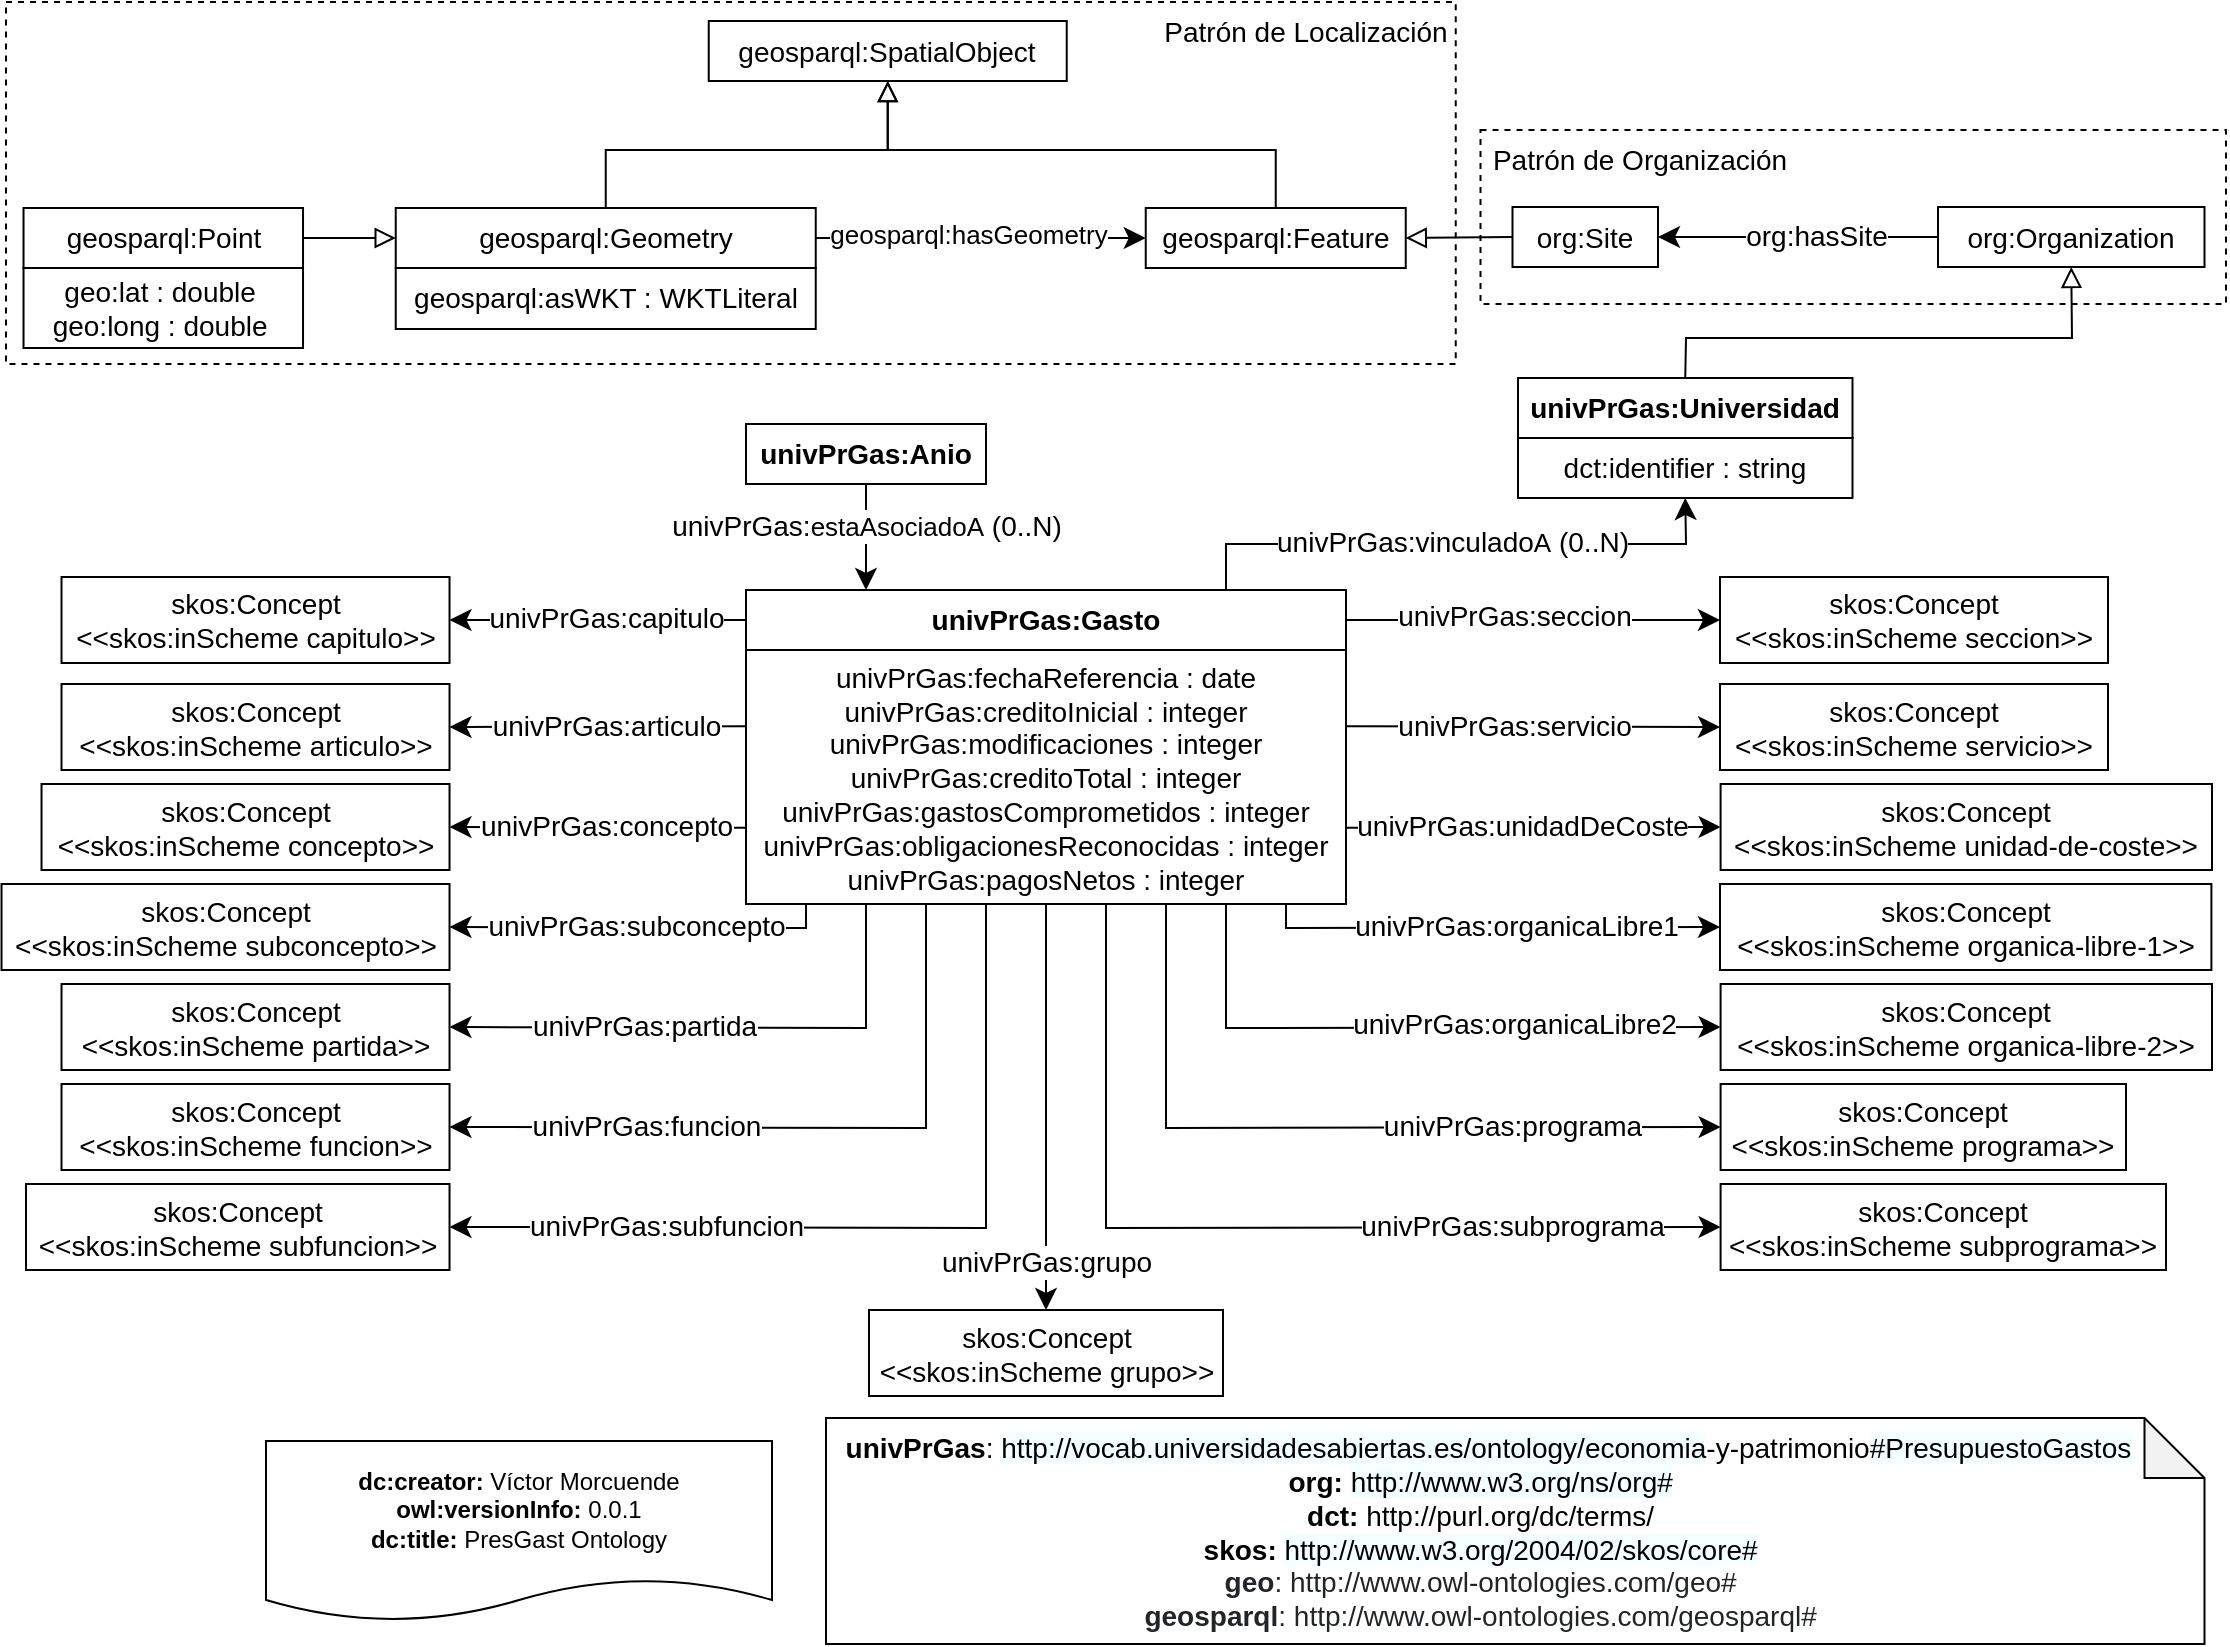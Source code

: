 <mxfile version="17.4.2" type="device"><diagram id="2xOe5xubepqIjJ3LcJC1" name="Page-1"><mxGraphModel dx="2683" dy="1277" grid="1" gridSize="10" guides="1" tooltips="1" connect="1" arrows="1" fold="1" page="1" pageScale="1" pageWidth="827" pageHeight="1169" math="0" shadow="0"><root><mxCell id="0"/><mxCell id="1" parent="0"/><mxCell id="tCUEVHxepWvSsO0FmJBN-13" value="&lt;div&gt;&lt;b&gt;dc:creator:&lt;/b&gt;&amp;nbsp;Víctor Morcuende&lt;/div&gt;&lt;div&gt;&lt;b&gt;owl:versionInfo:&lt;/b&gt; 0.0.1&lt;/div&gt;&lt;div&gt;&lt;b&gt;dc:title:&lt;/b&gt; PresGast Ontology&lt;/div&gt;" style="shape=document;whiteSpace=wrap;html=1;boundedLbl=1;labelBackgroundColor=#ffffff;strokeColor=#000000;fontSize=12;fontColor=#000000;size=0.233;fillColor=none;" parent="1" vertex="1"><mxGeometry x="450.0" y="1008.5" width="253" height="90" as="geometry"/></mxCell><mxCell id="tCUEVHxepWvSsO0FmJBN-14" value="&lt;div&gt;&lt;div&gt;&lt;div&gt;&lt;div&gt;&lt;div&gt;&lt;b&gt;&amp;nbsp; univPrGas&lt;/b&gt;:&amp;nbsp;&lt;span style=&quot;background-color: rgb(244 , 255 , 255)&quot;&gt;http://vocab.universidadesabiertas.es/ontology/economia&lt;/span&gt;-y-patrimonio&lt;span style=&quot;background-color: rgb(244 , 255 , 255)&quot;&gt;#PresupuestoGastos&lt;/span&gt;&lt;/div&gt;&lt;/div&gt;&lt;/div&gt;&lt;/div&gt;&lt;/div&gt;&lt;div&gt;&lt;div style=&quot;text-align: center&quot;&gt;&lt;b&gt;org:&amp;nbsp;&lt;/b&gt;&lt;span style=&quot;background-color: rgb(244 , 255 , 255)&quot;&gt;http://www.w3.org/ns/org#&lt;/span&gt;&lt;br&gt;&lt;/div&gt;&lt;div&gt;&lt;div style=&quot;text-align: center&quot;&gt;&lt;b&gt;dct:&amp;nbsp;&lt;/b&gt;http://purl.org/dc/terms/&lt;/div&gt;&lt;div style=&quot;text-align: center&quot;&gt;&lt;b&gt;skos:&amp;nbsp;&lt;/b&gt;&lt;span style=&quot;background-color: rgb(244 , 255 , 255)&quot;&gt;http://www.w3.org/2004/02/skos/core#&lt;/span&gt;&lt;br&gt;&lt;/div&gt;&lt;div&gt;&lt;/div&gt;&lt;span&gt;&lt;div style=&quot;text-align: center&quot;&gt;&lt;span style=&quot;color: rgb(33 , 37 , 41) ; box-sizing: border-box&quot;&gt;&lt;b&gt;geo&lt;/b&gt;:&amp;nbsp;&lt;/span&gt;&lt;span style=&quot;color: rgb(33 , 37 , 41)&quot;&gt;http://www.owl-ontologies.com/geo#&lt;/span&gt;&lt;br&gt;&lt;/div&gt;&lt;/span&gt;&lt;div style=&quot;text-align: center&quot;&gt;&lt;span style=&quot;color: rgb(33 , 37 , 41) ; box-sizing: border-box&quot;&gt;&lt;b&gt;geosparql&lt;/b&gt;:&amp;nbsp;&lt;/span&gt;&lt;span style=&quot;color: rgb(33 , 37 , 41)&quot;&gt;http://www.owl-ontologies.com/geosparql#&lt;/span&gt;&lt;/div&gt;&lt;/div&gt;&lt;/div&gt;" style="shape=note;whiteSpace=wrap;html=1;backgroundOutline=1;darkOpacity=0.05;fontSize=14;fillColor=none;align=left;" parent="1" vertex="1"><mxGeometry x="730" y="997" width="689.25" height="113" as="geometry"/></mxCell><mxCell id="tCUEVHxepWvSsO0FmJBN-36" value="dct:identifier : string" style="rounded=0;whiteSpace=wrap;html=1;snapToPoint=1;points=[[0.1,0],[0.2,0],[0.3,0],[0.4,0],[0.5,0],[0.6,0],[0.7,0],[0.8,0],[0.9,0],[0,0.1],[0,0.3],[0,0.5],[0,0.7],[0,0.9],[0.1,1],[0.2,1],[0.3,1],[0.4,1],[0.5,1],[0.6,1],[0.7,1],[0.8,1],[0.9,1],[1,0.1],[1,0.3],[1,0.5],[1,0.7],[1,0.9]];fontFamily=Helvetica;fontSize=14;fillColor=none;" parent="1" vertex="1"><mxGeometry x="1076" y="507" width="167.25" height="30" as="geometry"/></mxCell><mxCell id="tCUEVHxepWvSsO0FmJBN-37" value="&lt;b&gt;univPrGas&lt;/b&gt;&lt;b&gt;:Universidad&lt;/b&gt;" style="rounded=0;whiteSpace=wrap;html=1;snapToPoint=1;points=[[0.1,0],[0.2,0],[0.3,0],[0.4,0],[0.5,0],[0.6,0],[0.7,0],[0.8,0],[0.9,0],[0,0.1],[0,0.3],[0,0.5],[0,0.7],[0,0.9],[0.1,1],[0.2,1],[0.3,1],[0.4,1],[0.5,1],[0.6,1],[0.7,1],[0.8,1],[0.9,1],[1,0.1],[1,0.3],[1,0.5],[1,0.7],[1,0.9]];fontFamily=Helvetica;fontSize=14;fillColor=none;" parent="1" vertex="1"><mxGeometry x="1076" y="477" width="167.25" height="30" as="geometry"/></mxCell><mxCell id="tCUEVHxepWvSsO0FmJBN-38" value="&lt;span style=&quot;background-color: rgb(255 , 255 , 255)&quot;&gt;&lt;b&gt;univPr&lt;/b&gt;&lt;/span&gt;&lt;b&gt;Gas&lt;/b&gt;&lt;span style=&quot;background-color: rgb(255 , 255 , 255)&quot;&gt;&lt;b&gt;:Anio&lt;/b&gt;&lt;/span&gt;" style="rounded=0;whiteSpace=wrap;html=1;snapToPoint=1;points=[[0.1,0],[0.2,0],[0.3,0],[0.4,0],[0.5,0],[0.6,0],[0.7,0],[0.8,0],[0.9,0],[0,0.1],[0,0.3],[0,0.5],[0,0.7],[0,0.9],[0.1,1],[0.2,1],[0.3,1],[0.4,1],[0.5,1],[0.6,1],[0.7,1],[0.8,1],[0.9,1],[1,0.1],[1,0.3],[1,0.5],[1,0.7],[1,0.9]];fontFamily=Helvetica;fontSize=14;fillColor=none;" parent="1" vertex="1"><mxGeometry x="690.0" y="500" width="120" height="30" as="geometry"/></mxCell><mxCell id="tCUEVHxepWvSsO0FmJBN-49" value="" style="endArrow=classic;html=1;endSize=8;arcSize=0;rounded=0;fontFamily=Helvetica;fontSize=14;exitX=0.5;exitY=1;exitDx=0;exitDy=0;entryX=0.2;entryY=0;entryDx=0;entryDy=0;" parent="1" source="tCUEVHxepWvSsO0FmJBN-38" target="Mll7tjCoBaevZxiXu5Do-22" edge="1"><mxGeometry width="50" height="50" relative="1" as="geometry"><mxPoint x="1186.69" y="618.09" as="sourcePoint"/><mxPoint x="1315.69" y="580" as="targetPoint"/></mxGeometry></mxCell><mxCell id="tCUEVHxepWvSsO0FmJBN-50" value="univPrGas:&lt;span style=&quot;font-size: 13px&quot;&gt;estaAsociadoA&lt;/span&gt;&amp;nbsp;(0..N)&lt;span style=&quot;background-color: rgb(248 , 249 , 250)&quot;&gt;&lt;br&gt;&lt;/span&gt;" style="text;html=1;align=center;verticalAlign=middle;resizable=0;points=[];labelBackgroundColor=#ffffff;fontFamily=Helvetica;fontSize=14;fillColor=none;" parent="tCUEVHxepWvSsO0FmJBN-49" vertex="1" connectable="0"><mxGeometry x="-0.127" relative="1" as="geometry"><mxPoint y="-2" as="offset"/></mxGeometry></mxCell><mxCell id="Mll7tjCoBaevZxiXu5Do-9" value="" style="endArrow=classic;html=1;endSize=8;arcSize=0;rounded=0;fontFamily=Helvetica;fontSize=14;exitX=0;exitY=0.5;exitDx=0;exitDy=0;entryX=1;entryY=0.5;entryDx=0;entryDy=0;" parent="1" source="Mll7tjCoBaevZxiXu5Do-22" target="zgmf1Y1sFtypBiIjc2eg-1" edge="1"><mxGeometry width="50" height="50" relative="1" as="geometry"><mxPoint x="0.14" y="598" as="sourcePoint"/><mxPoint x="514.0" y="598" as="targetPoint"/></mxGeometry></mxCell><mxCell id="Mll7tjCoBaevZxiXu5Do-10" value="&lt;div&gt;univPrGas:capitulo&lt;/div&gt;" style="text;html=1;align=center;verticalAlign=middle;resizable=0;points=[];labelBackgroundColor=#ffffff;fontFamily=Helvetica;fontSize=14;fillColor=none;" parent="Mll7tjCoBaevZxiXu5Do-9" vertex="1" connectable="0"><mxGeometry x="-0.127" relative="1" as="geometry"><mxPoint x="-6" y="-1" as="offset"/></mxGeometry></mxCell><mxCell id="Mll7tjCoBaevZxiXu5Do-22" value="&lt;b&gt;univPrGas:Gast&lt;/b&gt;&lt;b&gt;o&lt;/b&gt;" style="rounded=0;whiteSpace=wrap;html=1;snapToPoint=1;points=[[0.1,0],[0.2,0],[0.3,0],[0.4,0],[0.5,0],[0.6,0],[0.7,0],[0.8,0],[0.9,0],[0,0.1],[0,0.3],[0,0.5],[0,0.7],[0,0.9],[0.1,1],[0.2,1],[0.3,1],[0.4,1],[0.5,1],[0.6,1],[0.7,1],[0.8,1],[0.9,1],[1,0.1],[1,0.3],[1,0.5],[1,0.7],[1,0.9]];fontFamily=Helvetica;fontSize=14;fillColor=none;" parent="1" vertex="1"><mxGeometry x="690" y="583" width="300" height="30" as="geometry"/></mxCell><mxCell id="Mll7tjCoBaevZxiXu5Do-23" value="univPrGas:fechaReferencia : date&lt;br&gt;univPrGas:creditoInicial : integer&lt;br&gt;univPrGas:modificaciones : integer&lt;br&gt;univPrGas:creditoTotal : integer&lt;br&gt;univPrGas:gastosComprometidos : integer&lt;br&gt;univPrGas:obligacionesReconocidas : integer&lt;br&gt;univPrGas:pagosNetos : integer" style="rounded=0;whiteSpace=wrap;html=1;snapToPoint=1;points=[[0.1,0],[0.2,0],[0.3,0],[0.4,0],[0.5,0],[0.6,0],[0.7,0],[0.8,0],[0.9,0],[0,0.1],[0,0.3],[0,0.5],[0,0.7],[0,0.9],[0.1,1],[0.2,1],[0.3,1],[0.4,1],[0.5,1],[0.6,1],[0.7,1],[0.8,1],[0.9,1],[1,0.1],[1,0.3],[1,0.5],[1,0.7],[1,0.9]];fontFamily=Helvetica;fontSize=14;fillColor=none;" parent="1" vertex="1"><mxGeometry x="690" y="613" width="300" height="127" as="geometry"/></mxCell><mxCell id="w2wobLn4Vfgo2VGlORHV-3" value="" style="endArrow=classic;html=1;endSize=8;arcSize=0;rounded=0;fontFamily=Helvetica;fontSize=14;exitX=0.8;exitY=0;exitDx=0;exitDy=0;entryX=0.5;entryY=1;entryDx=0;entryDy=0;" parent="1" source="Mll7tjCoBaevZxiXu5Do-22" target="tCUEVHxepWvSsO0FmJBN-36" edge="1"><mxGeometry width="50" height="50" relative="1" as="geometry"><mxPoint x="1457" y="715.5" as="sourcePoint"/><mxPoint x="1100" y="747" as="targetPoint"/><Array as="points"><mxPoint x="930" y="560"/><mxPoint x="1160" y="560"/></Array></mxGeometry></mxCell><mxCell id="w2wobLn4Vfgo2VGlORHV-4" value="univPrGas:vinculado&lt;span style=&quot;font-size: 13px&quot;&gt;A&lt;/span&gt;&amp;nbsp;(0..N)&lt;span style=&quot;background-color: rgb(248 , 249 , 250)&quot;&gt;&lt;br&gt;&lt;/span&gt;" style="text;html=1;align=center;verticalAlign=middle;resizable=0;points=[];labelBackgroundColor=#ffffff;fontFamily=Helvetica;fontSize=14;fillColor=none;" parent="w2wobLn4Vfgo2VGlORHV-3" vertex="1" connectable="0"><mxGeometry x="-0.127" relative="1" as="geometry"><mxPoint x="15" y="-1" as="offset"/></mxGeometry></mxCell><mxCell id="w2wobLn4Vfgo2VGlORHV-25" value="" style="rounded=0;whiteSpace=wrap;html=1;fontSize=14;fillColor=none;dashed=1;" parent="1" vertex="1"><mxGeometry x="1057.25" y="353" width="372.75" height="87" as="geometry"/></mxCell><mxCell id="w2wobLn4Vfgo2VGlORHV-26" value="" style="rounded=0;whiteSpace=wrap;html=1;fontSize=14;fillColor=none;dashed=1;" parent="1" vertex="1"><mxGeometry x="320" y="289" width="724.87" height="181" as="geometry"/></mxCell><mxCell id="w2wobLn4Vfgo2VGlORHV-27" value="&lt;font style=&quot;font-size: 14px&quot;&gt;geosparql:SpatialObject&lt;/font&gt;" style="rounded=0;whiteSpace=wrap;html=1;snapToPoint=1;points=[[0.1,0],[0.2,0],[0.3,0],[0.4,0],[0.5,0],[0.6,0],[0.7,0],[0.8,0],[0.9,0],[0,0.1],[0,0.3],[0,0.5],[0,0.7],[0,0.9],[0.1,1],[0.2,1],[0.3,1],[0.4,1],[0.5,1],[0.6,1],[0.7,1],[0.8,1],[0.9,1],[1,0.1],[1,0.3],[1,0.5],[1,0.7],[1,0.9]];" parent="1" vertex="1"><mxGeometry x="671.37" y="298.5" width="179" height="30" as="geometry"/></mxCell><mxCell id="w2wobLn4Vfgo2VGlORHV-31" value="&lt;font style=&quot;font-size: 14px&quot;&gt;Patrón de Localización&lt;/font&gt;" style="text;html=1;strokeColor=none;fillColor=none;align=center;verticalAlign=middle;whiteSpace=wrap;rounded=0;dashed=1;" parent="1" vertex="1"><mxGeometry x="894.87" y="289" width="150" height="30" as="geometry"/></mxCell><mxCell id="w2wobLn4Vfgo2VGlORHV-32" value="" style="endArrow=block;html=1;fontColor=#000099;exitX=0.5;exitY=0;exitDx=0;exitDy=0;endFill=0;endSize=8;arcSize=0;rounded=0;fontSize=14;entryX=0.5;entryY=1;entryDx=0;entryDy=0;" parent="1" source="w2wobLn4Vfgo2VGlORHV-43" target="w2wobLn4Vfgo2VGlORHV-27" edge="1"><mxGeometry width="50" height="50" relative="1" as="geometry"><mxPoint x="612.87" y="392.5" as="sourcePoint"/><mxPoint x="760.87" y="353.5" as="targetPoint"/><Array as="points"><mxPoint x="619.87" y="363"/><mxPoint x="760.87" y="363"/></Array></mxGeometry></mxCell><mxCell id="w2wobLn4Vfgo2VGlORHV-33" value="" style="endArrow=block;html=1;fontColor=#000099;exitX=0.5;exitY=0;exitDx=0;exitDy=0;endFill=0;endSize=8;arcSize=0;rounded=0;fontSize=14;entryX=0.5;entryY=1;entryDx=0;entryDy=0;" parent="1" source="w2wobLn4Vfgo2VGlORHV-44" target="w2wobLn4Vfgo2VGlORHV-27" edge="1"><mxGeometry width="50" height="50" relative="1" as="geometry"><mxPoint x="974.37" y="392.5" as="sourcePoint"/><mxPoint x="770.87" y="343.5" as="targetPoint"/><Array as="points"><mxPoint x="954.87" y="363"/><mxPoint x="760.87" y="363"/></Array></mxGeometry></mxCell><mxCell id="w2wobLn4Vfgo2VGlORHV-34" value="" style="endArrow=classic;html=1;exitX=1;exitY=0.5;exitDx=0;exitDy=0;entryX=0;entryY=0.5;entryDx=0;entryDy=0;endSize=8;arcSize=0;rounded=0;fontSize=14;" parent="1" source="w2wobLn4Vfgo2VGlORHV-43" target="w2wobLn4Vfgo2VGlORHV-44" edge="1"><mxGeometry width="50" height="50" relative="1" as="geometry"><mxPoint x="714.87" y="407.5" as="sourcePoint"/><mxPoint x="884.87" y="407.5" as="targetPoint"/></mxGeometry></mxCell><mxCell id="w2wobLn4Vfgo2VGlORHV-35" value="&lt;span style=&quot;font-size: 13px&quot;&gt;geosparql:hasGeometry&lt;/span&gt;" style="text;html=1;align=center;verticalAlign=middle;resizable=0;points=[];labelBackgroundColor=#ffffff;fontSize=14;fillColor=none;" parent="w2wobLn4Vfgo2VGlORHV-34" vertex="1" connectable="0"><mxGeometry x="-0.127" relative="1" as="geometry"><mxPoint x="4" y="-2" as="offset"/></mxGeometry></mxCell><mxCell id="w2wobLn4Vfgo2VGlORHV-36" value="" style="endArrow=block;html=1;fontColor=#000099;exitX=1;exitY=0.5;exitDx=0;exitDy=0;endFill=0;entryX=0;entryY=0.5;entryDx=0;entryDy=0;endSize=8;arcSize=0;rounded=0;fontSize=14;" parent="1" source="w2wobLn4Vfgo2VGlORHV-30" target="w2wobLn4Vfgo2VGlORHV-43" edge="1"><mxGeometry width="50" height="50" relative="1" as="geometry"><mxPoint x="244.37" y="624" as="sourcePoint"/><mxPoint x="614.12" y="452.5" as="targetPoint"/></mxGeometry></mxCell><mxCell id="w2wobLn4Vfgo2VGlORHV-37" value="org:Site" style="rounded=0;whiteSpace=wrap;html=1;snapToPoint=1;points=[[0.1,0],[0.2,0],[0.3,0],[0.4,0],[0.5,0],[0.6,0],[0.7,0],[0.8,0],[0.9,0],[0,0.1],[0,0.3],[0,0.5],[0,0.7],[0,0.9],[0.1,1],[0.2,1],[0.3,1],[0.4,1],[0.5,1],[0.6,1],[0.7,1],[0.8,1],[0.9,1],[1,0.1],[1,0.3],[1,0.5],[1,0.7],[1,0.9]];fontFamily=Helvetica;fontSize=14;fillColor=none;" parent="1" vertex="1"><mxGeometry x="1073.25" y="391.5" width="72.75" height="30" as="geometry"/></mxCell><mxCell id="w2wobLn4Vfgo2VGlORHV-38" value="org:Organization" style="rounded=0;whiteSpace=wrap;html=1;snapToPoint=1;points=[[0.1,0],[0.2,0],[0.3,0],[0.4,0],[0.5,0],[0.6,0],[0.7,0],[0.8,0],[0.9,0],[0,0.1],[0,0.3],[0,0.5],[0,0.7],[0,0.9],[0.1,1],[0.2,1],[0.3,1],[0.4,1],[0.5,1],[0.6,1],[0.7,1],[0.8,1],[0.9,1],[1,0.1],[1,0.3],[1,0.5],[1,0.7],[1,0.9]];fontFamily=Helvetica;fontSize=14;fillColor=none;" parent="1" vertex="1"><mxGeometry x="1286.0" y="391.5" width="133.25" height="30" as="geometry"/></mxCell><mxCell id="w2wobLn4Vfgo2VGlORHV-39" value="" style="endArrow=classic;html=1;exitX=0;exitY=0.5;exitDx=0;exitDy=0;entryX=1;entryY=0.5;entryDx=0;entryDy=0;endSize=8;arcSize=0;rounded=0;fontFamily=Helvetica;fontSize=14;" parent="1" source="w2wobLn4Vfgo2VGlORHV-38" target="w2wobLn4Vfgo2VGlORHV-37" edge="1"><mxGeometry width="50" height="50" relative="1" as="geometry"><mxPoint x="1150.75" y="594.5" as="sourcePoint"/><mxPoint x="1150.75" y="664.5" as="targetPoint"/></mxGeometry></mxCell><mxCell id="w2wobLn4Vfgo2VGlORHV-40" value="&lt;div&gt;org:hasSite&lt;/div&gt;" style="text;html=1;align=center;verticalAlign=middle;resizable=0;points=[];labelBackgroundColor=#ffffff;fontFamily=Helvetica;fontSize=14;fillColor=none;" parent="w2wobLn4Vfgo2VGlORHV-39" vertex="1" connectable="0"><mxGeometry x="-0.127" relative="1" as="geometry"><mxPoint y="-1" as="offset"/></mxGeometry></mxCell><mxCell id="w2wobLn4Vfgo2VGlORHV-41" value="&lt;font style=&quot;font-size: 14px&quot;&gt;Patrón de Organización&lt;/font&gt;" style="text;html=1;strokeColor=none;fillColor=none;align=center;verticalAlign=middle;whiteSpace=wrap;rounded=0;dashed=1;" parent="1" vertex="1"><mxGeometry x="1057.25" y="353" width="160" height="30" as="geometry"/></mxCell><mxCell id="w2wobLn4Vfgo2VGlORHV-42" value="geosparql:asWKT : WKTLiteral" style="rounded=0;whiteSpace=wrap;html=1;snapToPoint=1;points=[[0.1,0],[0.2,0],[0.3,0],[0.4,0],[0.5,0],[0.6,0],[0.7,0],[0.8,0],[0.9,0],[0,0.1],[0,0.3],[0,0.5],[0,0.7],[0,0.9],[0.1,1],[0.2,1],[0.3,1],[0.4,1],[0.5,1],[0.6,1],[0.7,1],[0.8,1],[0.9,1],[1,0.1],[1,0.3],[1,0.5],[1,0.7],[1,0.9]];fontFamily=Helvetica;fontSize=14;fillColor=none;" parent="1" vertex="1"><mxGeometry x="514.87" y="422" width="210" height="30.5" as="geometry"/></mxCell><mxCell id="w2wobLn4Vfgo2VGlORHV-43" value="geosparql:Geometry" style="rounded=0;whiteSpace=wrap;html=1;snapToPoint=1;points=[[0.1,0],[0.2,0],[0.3,0],[0.4,0],[0.5,0],[0.6,0],[0.7,0],[0.8,0],[0.9,0],[0,0.1],[0,0.3],[0,0.5],[0,0.7],[0,0.9],[0.1,1],[0.2,1],[0.3,1],[0.4,1],[0.5,1],[0.6,1],[0.7,1],[0.8,1],[0.9,1],[1,0.1],[1,0.3],[1,0.5],[1,0.7],[1,0.9]];fontFamily=Helvetica;fontSize=14;fillColor=none;" parent="1" vertex="1"><mxGeometry x="514.87" y="392" width="210" height="30" as="geometry"/></mxCell><mxCell id="w2wobLn4Vfgo2VGlORHV-44" value="geosparql:Feature" style="rounded=0;whiteSpace=wrap;html=1;snapToPoint=1;points=[[0.1,0],[0.2,0],[0.3,0],[0.4,0],[0.5,0],[0.6,0],[0.7,0],[0.8,0],[0.9,0],[0,0.1],[0,0.3],[0,0.5],[0,0.7],[0,0.9],[0.1,1],[0.2,1],[0.3,1],[0.4,1],[0.5,1],[0.6,1],[0.7,1],[0.8,1],[0.9,1],[1,0.1],[1,0.3],[1,0.5],[1,0.7],[1,0.9]];fontFamily=Helvetica;fontSize=14;fillColor=none;" parent="1" vertex="1"><mxGeometry x="889.87" y="392" width="130" height="30" as="geometry"/></mxCell><mxCell id="w2wobLn4Vfgo2VGlORHV-45" value="" style="endArrow=block;html=1;fontColor=#000099;exitX=0;exitY=0.5;exitDx=0;exitDy=0;endFill=0;entryX=1;entryY=0.5;entryDx=0;entryDy=0;endSize=8;arcSize=0;rounded=0;fontSize=14;" parent="1" source="w2wobLn4Vfgo2VGlORHV-37" target="w2wobLn4Vfgo2VGlORHV-44" edge="1"><mxGeometry width="50" height="50" relative="1" as="geometry"><mxPoint x="611.685" y="457" as="sourcePoint"/><mxPoint x="611.68" y="426.5" as="targetPoint"/></mxGeometry></mxCell><mxCell id="w2wobLn4Vfgo2VGlORHV-30" value="&lt;font style=&quot;font-size: 14px&quot;&gt;geosparql:Point&lt;/font&gt;" style="rounded=0;whiteSpace=wrap;html=1;snapToPoint=1;points=[[0.1,0],[0.2,0],[0.3,0],[0.4,0],[0.5,0],[0.6,0],[0.7,0],[0.8,0],[0.9,0],[0,0.1],[0,0.3],[0,0.5],[0,0.7],[0,0.9],[0.1,1],[0.2,1],[0.3,1],[0.4,1],[0.5,1],[0.6,1],[0.7,1],[0.8,1],[0.9,1],[1,0.1],[1,0.3],[1,0.5],[1,0.7],[1,0.9]];" parent="1" vertex="1"><mxGeometry x="328.76" y="392" width="139.75" height="30" as="geometry"/></mxCell><mxCell id="w2wobLn4Vfgo2VGlORHV-29" value="&lt;font style=&quot;font-size: 14px&quot;&gt;geo:lat : double&amp;nbsp;&lt;br&gt;geo:long : double&amp;nbsp;&lt;/font&gt;" style="rounded=0;whiteSpace=wrap;html=1;snapToPoint=1;points=[[0.1,0],[0.2,0],[0.3,0],[0.4,0],[0.5,0],[0.6,0],[0.7,0],[0.8,0],[0.9,0],[0,0.1],[0,0.3],[0,0.5],[0,0.7],[0,0.9],[0.1,1],[0.2,1],[0.3,1],[0.4,1],[0.5,1],[0.6,1],[0.7,1],[0.8,1],[0.9,1],[1,0.1],[1,0.3],[1,0.5],[1,0.7],[1,0.9]];" parent="1" vertex="1"><mxGeometry x="328.76" y="422" width="139.75" height="40" as="geometry"/></mxCell><mxCell id="H3DKUBjqyesA03HCJVLZ-2" value="" style="endArrow=block;html=1;fontColor=#000099;endFill=0;endSize=8;arcSize=0;rounded=0;exitX=0.5;exitY=0;exitDx=0;exitDy=0;entryX=0.5;entryY=1;entryDx=0;entryDy=0;" parent="1" source="tCUEVHxepWvSsO0FmJBN-37" target="w2wobLn4Vfgo2VGlORHV-38" edge="1"><mxGeometry width="50" height="50" relative="1" as="geometry"><mxPoint x="1181.625" y="477" as="sourcePoint"/><mxPoint x="1339" y="243" as="targetPoint"/><Array as="points"><mxPoint x="1160" y="457"/><mxPoint x="1353" y="457"/></Array></mxGeometry></mxCell><mxCell id="zgmf1Y1sFtypBiIjc2eg-1" value="skos:Concept &lt;br&gt;&amp;lt;&amp;lt;skos:inScheme capitulo&amp;gt;&amp;gt;" style="rounded=0;whiteSpace=wrap;html=1;snapToPoint=1;points=[[0.1,0],[0.2,0],[0.3,0],[0.4,0],[0.5,0],[0.6,0],[0.7,0],[0.8,0],[0.9,0],[0,0.1],[0,0.3],[0,0.5],[0,0.7],[0,0.9],[0.1,1],[0.2,1],[0.3,1],[0.4,1],[0.5,1],[0.6,1],[0.7,1],[0.8,1],[0.9,1],[1,0.1],[1,0.3],[1,0.5],[1,0.7],[1,0.9]];fontFamily=Helvetica;fontSize=14;fillColor=none;" parent="1" vertex="1"><mxGeometry x="347.76" y="576.5" width="194" height="43" as="geometry"/></mxCell><mxCell id="zgmf1Y1sFtypBiIjc2eg-2" value="" style="endArrow=classic;html=1;endSize=8;arcSize=0;rounded=0;fontFamily=Helvetica;fontSize=14;entryX=1;entryY=0.5;entryDx=0;entryDy=0;exitX=0;exitY=0.3;exitDx=0;exitDy=0;" parent="1" source="Mll7tjCoBaevZxiXu5Do-23" target="zgmf1Y1sFtypBiIjc2eg-4" edge="1"><mxGeometry width="50" height="50" relative="1" as="geometry"><mxPoint x="680" y="630" as="sourcePoint"/><mxPoint x="514.0" y="651.5" as="targetPoint"/></mxGeometry></mxCell><mxCell id="zgmf1Y1sFtypBiIjc2eg-3" value="&lt;div&gt;univPrGas:articulo&lt;/div&gt;" style="text;html=1;align=center;verticalAlign=middle;resizable=0;points=[];labelBackgroundColor=#ffffff;fontFamily=Helvetica;fontSize=14;fillColor=none;" parent="zgmf1Y1sFtypBiIjc2eg-2" vertex="1" connectable="0"><mxGeometry x="-0.127" relative="1" as="geometry"><mxPoint x="-6" y="-1" as="offset"/></mxGeometry></mxCell><mxCell id="zgmf1Y1sFtypBiIjc2eg-4" value="skos:Concept &lt;br&gt;&amp;lt;&amp;lt;skos:inScheme articulo&amp;gt;&amp;gt;" style="rounded=0;whiteSpace=wrap;html=1;snapToPoint=1;points=[[0.1,0],[0.2,0],[0.3,0],[0.4,0],[0.5,0],[0.6,0],[0.7,0],[0.8,0],[0.9,0],[0,0.1],[0,0.3],[0,0.5],[0,0.7],[0,0.9],[0.1,1],[0.2,1],[0.3,1],[0.4,1],[0.5,1],[0.6,1],[0.7,1],[0.8,1],[0.9,1],[1,0.1],[1,0.3],[1,0.5],[1,0.7],[1,0.9]];fontFamily=Helvetica;fontSize=14;fillColor=none;" parent="1" vertex="1"><mxGeometry x="347.76" y="630" width="194" height="43" as="geometry"/></mxCell><mxCell id="zgmf1Y1sFtypBiIjc2eg-5" value="" style="endArrow=classic;html=1;endSize=8;arcSize=0;rounded=0;fontFamily=Helvetica;fontSize=14;entryX=1;entryY=0.5;entryDx=0;entryDy=0;exitX=0;exitY=0.7;exitDx=0;exitDy=0;" parent="1" source="Mll7tjCoBaevZxiXu5Do-23" target="zgmf1Y1sFtypBiIjc2eg-7" edge="1"><mxGeometry width="50" height="50" relative="1" as="geometry"><mxPoint x="699.7" y="701.306" as="sourcePoint"/><mxPoint x="514.0" y="701.5" as="targetPoint"/></mxGeometry></mxCell><mxCell id="zgmf1Y1sFtypBiIjc2eg-6" value="&lt;div&gt;univPrGas:concepto&lt;/div&gt;" style="text;html=1;align=center;verticalAlign=middle;resizable=0;points=[];labelBackgroundColor=#ffffff;fontFamily=Helvetica;fontSize=14;fillColor=none;" parent="zgmf1Y1sFtypBiIjc2eg-5" vertex="1" connectable="0"><mxGeometry x="-0.127" relative="1" as="geometry"><mxPoint x="-6" y="-1" as="offset"/></mxGeometry></mxCell><mxCell id="zgmf1Y1sFtypBiIjc2eg-7" value="skos:Concept &lt;br&gt;&amp;lt;&amp;lt;skos:inScheme concepto&amp;gt;&amp;gt;" style="rounded=0;whiteSpace=wrap;html=1;snapToPoint=1;points=[[0.1,0],[0.2,0],[0.3,0],[0.4,0],[0.5,0],[0.6,0],[0.7,0],[0.8,0],[0.9,0],[0,0.1],[0,0.3],[0,0.5],[0,0.7],[0,0.9],[0.1,1],[0.2,1],[0.3,1],[0.4,1],[0.5,1],[0.6,1],[0.7,1],[0.8,1],[0.9,1],[1,0.1],[1,0.3],[1,0.5],[1,0.7],[1,0.9]];fontFamily=Helvetica;fontSize=14;fillColor=none;" parent="1" vertex="1"><mxGeometry x="337.76" y="680" width="204" height="43" as="geometry"/></mxCell><mxCell id="zgmf1Y1sFtypBiIjc2eg-11" value="" style="endArrow=classic;html=1;endSize=8;arcSize=0;rounded=0;fontFamily=Helvetica;fontSize=14;entryX=1;entryY=0.5;entryDx=0;entryDy=0;exitX=0.1;exitY=1;exitDx=0;exitDy=0;" parent="1" source="Mll7tjCoBaevZxiXu5Do-23" target="zgmf1Y1sFtypBiIjc2eg-13" edge="1"><mxGeometry width="50" height="50" relative="1" as="geometry"><mxPoint x="699.7" y="751.382" as="sourcePoint"/><mxPoint x="514.0" y="751.5" as="targetPoint"/><Array as="points"><mxPoint x="720" y="752"/></Array></mxGeometry></mxCell><mxCell id="zgmf1Y1sFtypBiIjc2eg-12" value="&lt;div&gt;univPrGas:subconcepto&lt;/div&gt;" style="text;html=1;align=center;verticalAlign=middle;resizable=0;points=[];labelBackgroundColor=#ffffff;fontFamily=Helvetica;fontSize=14;fillColor=none;" parent="zgmf1Y1sFtypBiIjc2eg-11" vertex="1" connectable="0"><mxGeometry x="-0.127" relative="1" as="geometry"><mxPoint x="-14" y="-1" as="offset"/></mxGeometry></mxCell><mxCell id="zgmf1Y1sFtypBiIjc2eg-13" value="skos:Concept &lt;br&gt;&amp;lt;&amp;lt;skos:inScheme subconcepto&amp;gt;&amp;gt;" style="rounded=0;whiteSpace=wrap;html=1;snapToPoint=1;points=[[0.1,0],[0.2,0],[0.3,0],[0.4,0],[0.5,0],[0.6,0],[0.7,0],[0.8,0],[0.9,0],[0,0.1],[0,0.3],[0,0.5],[0,0.7],[0,0.9],[0.1,1],[0.2,1],[0.3,1],[0.4,1],[0.5,1],[0.6,1],[0.7,1],[0.8,1],[0.9,1],[1,0.1],[1,0.3],[1,0.5],[1,0.7],[1,0.9]];fontFamily=Helvetica;fontSize=14;fillColor=none;" parent="1" vertex="1"><mxGeometry x="317.76" y="730" width="224" height="43" as="geometry"/></mxCell><mxCell id="zgmf1Y1sFtypBiIjc2eg-14" value="" style="endArrow=classic;html=1;endSize=8;arcSize=0;rounded=0;fontFamily=Helvetica;fontSize=14;entryX=1;entryY=0.5;entryDx=0;entryDy=0;exitX=0.2;exitY=1;exitDx=0;exitDy=0;" parent="1" source="Mll7tjCoBaevZxiXu5Do-23" target="zgmf1Y1sFtypBiIjc2eg-16" edge="1"><mxGeometry width="50" height="50" relative="1" as="geometry"><mxPoint x="699.7" y="801.382" as="sourcePoint"/><mxPoint x="514.0" y="801.5" as="targetPoint"/><Array as="points"><mxPoint x="750" y="802"/></Array></mxGeometry></mxCell><mxCell id="zgmf1Y1sFtypBiIjc2eg-15" value="&lt;div&gt;univPrGas:partida&lt;/div&gt;" style="text;html=1;align=center;verticalAlign=middle;resizable=0;points=[];labelBackgroundColor=#ffffff;fontFamily=Helvetica;fontSize=14;fillColor=none;" parent="zgmf1Y1sFtypBiIjc2eg-14" vertex="1" connectable="0"><mxGeometry x="-0.127" relative="1" as="geometry"><mxPoint x="-55" y="-1" as="offset"/></mxGeometry></mxCell><mxCell id="zgmf1Y1sFtypBiIjc2eg-16" value="skos:Concept &lt;br&gt;&amp;lt;&amp;lt;skos:inScheme partida&amp;gt;&amp;gt;" style="rounded=0;whiteSpace=wrap;html=1;snapToPoint=1;points=[[0.1,0],[0.2,0],[0.3,0],[0.4,0],[0.5,0],[0.6,0],[0.7,0],[0.8,0],[0.9,0],[0,0.1],[0,0.3],[0,0.5],[0,0.7],[0,0.9],[0.1,1],[0.2,1],[0.3,1],[0.4,1],[0.5,1],[0.6,1],[0.7,1],[0.8,1],[0.9,1],[1,0.1],[1,0.3],[1,0.5],[1,0.7],[1,0.9]];fontFamily=Helvetica;fontSize=14;fillColor=none;" parent="1" vertex="1"><mxGeometry x="347.76" y="780" width="194" height="43" as="geometry"/></mxCell><mxCell id="zgmf1Y1sFtypBiIjc2eg-19" value="skos:Concept &lt;br&gt;&amp;lt;&amp;lt;skos:inScheme seccion&amp;gt;&amp;gt;" style="rounded=0;whiteSpace=wrap;html=1;snapToPoint=1;points=[[0.1,0],[0.2,0],[0.3,0],[0.4,0],[0.5,0],[0.6,0],[0.7,0],[0.8,0],[0.9,0],[0,0.1],[0,0.3],[0,0.5],[0,0.7],[0,0.9],[0.1,1],[0.2,1],[0.3,1],[0.4,1],[0.5,1],[0.6,1],[0.7,1],[0.8,1],[0.9,1],[1,0.1],[1,0.3],[1,0.5],[1,0.7],[1,0.9]];fontFamily=Helvetica;fontSize=14;fillColor=none;" parent="1" vertex="1"><mxGeometry x="1177" y="576.5" width="194" height="43" as="geometry"/></mxCell><mxCell id="zgmf1Y1sFtypBiIjc2eg-20" value="" style="endArrow=classic;html=1;endSize=8;arcSize=0;rounded=0;fontFamily=Helvetica;fontSize=14;exitX=1;exitY=0.5;exitDx=0;exitDy=0;entryX=0;entryY=0.5;entryDx=0;entryDy=0;" parent="1" source="Mll7tjCoBaevZxiXu5Do-22" target="zgmf1Y1sFtypBiIjc2eg-19" edge="1"><mxGeometry width="50" height="50" relative="1" as="geometry"><mxPoint x="1000" y="597.0" as="sourcePoint"/><mxPoint x="1156" y="605" as="targetPoint"/></mxGeometry></mxCell><mxCell id="zgmf1Y1sFtypBiIjc2eg-21" value="&lt;div&gt;univPrGas:seccion&lt;/div&gt;" style="text;html=1;align=center;verticalAlign=middle;resizable=0;points=[];labelBackgroundColor=#ffffff;fontFamily=Helvetica;fontSize=14;fillColor=none;" parent="zgmf1Y1sFtypBiIjc2eg-20" vertex="1" connectable="0"><mxGeometry x="-0.127" relative="1" as="geometry"><mxPoint x="2" y="-2" as="offset"/></mxGeometry></mxCell><mxCell id="zgmf1Y1sFtypBiIjc2eg-22" value="skos:Concept &lt;br&gt;&amp;lt;&amp;lt;skos:inScheme servicio&amp;gt;&amp;gt;" style="rounded=0;whiteSpace=wrap;html=1;snapToPoint=1;points=[[0.1,0],[0.2,0],[0.3,0],[0.4,0],[0.5,0],[0.6,0],[0.7,0],[0.8,0],[0.9,0],[0,0.1],[0,0.3],[0,0.5],[0,0.7],[0,0.9],[0.1,1],[0.2,1],[0.3,1],[0.4,1],[0.5,1],[0.6,1],[0.7,1],[0.8,1],[0.9,1],[1,0.1],[1,0.3],[1,0.5],[1,0.7],[1,0.9]];fontFamily=Helvetica;fontSize=14;fillColor=none;" parent="1" vertex="1"><mxGeometry x="1177" y="630" width="194" height="43" as="geometry"/></mxCell><mxCell id="zgmf1Y1sFtypBiIjc2eg-23" value="" style="endArrow=classic;html=1;endSize=8;arcSize=0;rounded=0;fontFamily=Helvetica;fontSize=14;entryX=0;entryY=0.5;entryDx=0;entryDy=0;exitX=1;exitY=0.3;exitDx=0;exitDy=0;" parent="1" source="Mll7tjCoBaevZxiXu5Do-23" target="zgmf1Y1sFtypBiIjc2eg-22" edge="1"><mxGeometry width="50" height="50" relative="1" as="geometry"><mxPoint x="1010" y="650" as="sourcePoint"/><mxPoint x="1156" y="658.5" as="targetPoint"/></mxGeometry></mxCell><mxCell id="zgmf1Y1sFtypBiIjc2eg-24" value="&lt;div&gt;univPrGas:servicio&lt;/div&gt;" style="text;html=1;align=center;verticalAlign=middle;resizable=0;points=[];labelBackgroundColor=#ffffff;fontFamily=Helvetica;fontSize=14;fillColor=none;" parent="zgmf1Y1sFtypBiIjc2eg-23" vertex="1" connectable="0"><mxGeometry x="-0.127" relative="1" as="geometry"><mxPoint x="2" y="-1" as="offset"/></mxGeometry></mxCell><mxCell id="zgmf1Y1sFtypBiIjc2eg-25" value="skos:Concept &lt;br&gt;&amp;lt;&amp;lt;skos:inScheme unidad-de-coste&amp;gt;&amp;gt;" style="rounded=0;whiteSpace=wrap;html=1;snapToPoint=1;points=[[0.1,0],[0.2,0],[0.3,0],[0.4,0],[0.5,0],[0.6,0],[0.7,0],[0.8,0],[0.9,0],[0,0.1],[0,0.3],[0,0.5],[0,0.7],[0,0.9],[0.1,1],[0.2,1],[0.3,1],[0.4,1],[0.5,1],[0.6,1],[0.7,1],[0.8,1],[0.9,1],[1,0.1],[1,0.3],[1,0.5],[1,0.7],[1,0.9]];fontFamily=Helvetica;fontSize=14;fillColor=none;" parent="1" vertex="1"><mxGeometry x="1177.3" y="680" width="245.7" height="43" as="geometry"/></mxCell><mxCell id="zgmf1Y1sFtypBiIjc2eg-26" value="" style="endArrow=classic;html=1;endSize=8;arcSize=0;rounded=0;fontFamily=Helvetica;fontSize=14;entryX=0;entryY=0.5;entryDx=0;entryDy=0;exitX=1;exitY=0.7;exitDx=0;exitDy=0;" parent="1" source="Mll7tjCoBaevZxiXu5Do-23" target="zgmf1Y1sFtypBiIjc2eg-25" edge="1"><mxGeometry width="50" height="50" relative="1" as="geometry"><mxPoint x="1010" y="702" as="sourcePoint"/><mxPoint x="1156.3" y="708.5" as="targetPoint"/></mxGeometry></mxCell><mxCell id="zgmf1Y1sFtypBiIjc2eg-27" value="&lt;div&gt;univPrGas:unidadDeCoste&lt;/div&gt;" style="text;html=1;align=center;verticalAlign=middle;resizable=0;points=[];labelBackgroundColor=#ffffff;fontFamily=Helvetica;fontSize=14;fillColor=none;" parent="zgmf1Y1sFtypBiIjc2eg-26" vertex="1" connectable="0"><mxGeometry x="-0.127" relative="1" as="geometry"><mxPoint x="6" y="-1" as="offset"/></mxGeometry></mxCell><mxCell id="zgmf1Y1sFtypBiIjc2eg-28" value="skos:Concept &lt;br&gt;&amp;lt;&amp;lt;skos:inScheme organica-libre-1&amp;gt;&amp;gt;" style="rounded=0;whiteSpace=wrap;html=1;snapToPoint=1;points=[[0.1,0],[0.2,0],[0.3,0],[0.4,0],[0.5,0],[0.6,0],[0.7,0],[0.8,0],[0.9,0],[0,0.1],[0,0.3],[0,0.5],[0,0.7],[0,0.9],[0.1,1],[0.2,1],[0.3,1],[0.4,1],[0.5,1],[0.6,1],[0.7,1],[0.8,1],[0.9,1],[1,0.1],[1,0.3],[1,0.5],[1,0.7],[1,0.9]];fontFamily=Helvetica;fontSize=14;fillColor=none;" parent="1" vertex="1"><mxGeometry x="1177" y="730" width="245.7" height="43" as="geometry"/></mxCell><mxCell id="zgmf1Y1sFtypBiIjc2eg-29" value="" style="endArrow=classic;html=1;endSize=8;arcSize=0;rounded=0;fontFamily=Helvetica;fontSize=14;entryX=0;entryY=0.5;entryDx=0;entryDy=0;exitX=0.9;exitY=1;exitDx=0;exitDy=0;" parent="1" source="Mll7tjCoBaevZxiXu5Do-23" target="zgmf1Y1sFtypBiIjc2eg-28" edge="1"><mxGeometry width="50" height="50" relative="1" as="geometry"><mxPoint x="1010" y="751.596" as="sourcePoint"/><mxPoint x="1166.3" y="758.5" as="targetPoint"/><Array as="points"><mxPoint x="960" y="752"/></Array></mxGeometry></mxCell><mxCell id="zgmf1Y1sFtypBiIjc2eg-30" value="&lt;div&gt;univPrGas:organicaLibre1&lt;/div&gt;" style="text;html=1;align=center;verticalAlign=middle;resizable=0;points=[];labelBackgroundColor=#ffffff;fontFamily=Helvetica;fontSize=14;fillColor=none;" parent="zgmf1Y1sFtypBiIjc2eg-29" vertex="1" connectable="0"><mxGeometry x="-0.127" relative="1" as="geometry"><mxPoint x="27" y="-1" as="offset"/></mxGeometry></mxCell><mxCell id="zgmf1Y1sFtypBiIjc2eg-31" value="skos:Concept &lt;br&gt;&amp;lt;&amp;lt;skos:inScheme organica-libre-2&amp;gt;&amp;gt;" style="rounded=0;whiteSpace=wrap;html=1;snapToPoint=1;points=[[0.1,0],[0.2,0],[0.3,0],[0.4,0],[0.5,0],[0.6,0],[0.7,0],[0.8,0],[0.9,0],[0,0.1],[0,0.3],[0,0.5],[0,0.7],[0,0.9],[0.1,1],[0.2,1],[0.3,1],[0.4,1],[0.5,1],[0.6,1],[0.7,1],[0.8,1],[0.9,1],[1,0.1],[1,0.3],[1,0.5],[1,0.7],[1,0.9]];fontFamily=Helvetica;fontSize=14;fillColor=none;" parent="1" vertex="1"><mxGeometry x="1177.3" y="780" width="245.7" height="43" as="geometry"/></mxCell><mxCell id="zgmf1Y1sFtypBiIjc2eg-32" value="" style="endArrow=classic;html=1;endSize=8;arcSize=0;rounded=0;fontFamily=Helvetica;fontSize=14;entryX=0;entryY=0.5;entryDx=0;entryDy=0;exitX=0.8;exitY=1;exitDx=0;exitDy=0;" parent="1" source="Mll7tjCoBaevZxiXu5Do-23" target="zgmf1Y1sFtypBiIjc2eg-31" edge="1"><mxGeometry width="50" height="50" relative="1" as="geometry"><mxPoint x="970.3" y="770" as="sourcePoint"/><mxPoint x="1166.6" y="808.5" as="targetPoint"/><Array as="points"><mxPoint x="930" y="802"/></Array></mxGeometry></mxCell><mxCell id="zgmf1Y1sFtypBiIjc2eg-33" value="&lt;div&gt;univPrGas:organicaLibre2&lt;/div&gt;" style="text;html=1;align=center;verticalAlign=middle;resizable=0;points=[];labelBackgroundColor=#ffffff;fontFamily=Helvetica;fontSize=14;fillColor=none;" parent="zgmf1Y1sFtypBiIjc2eg-32" vertex="1" connectable="0"><mxGeometry x="-0.127" relative="1" as="geometry"><mxPoint x="71" y="-2" as="offset"/></mxGeometry></mxCell><mxCell id="6nkUsPq890qUhvg8og2a-2" value="" style="endArrow=classic;html=1;endSize=8;arcSize=0;rounded=0;fontFamily=Helvetica;fontSize=14;entryX=1;entryY=0.5;entryDx=0;entryDy=0;exitX=0.3;exitY=1;exitDx=0;exitDy=0;" parent="1" source="Mll7tjCoBaevZxiXu5Do-23" target="6nkUsPq890qUhvg8og2a-4" edge="1"><mxGeometry width="50" height="50" relative="1" as="geometry"><mxPoint x="770" y="780" as="sourcePoint"/><mxPoint x="514.0" y="851.5" as="targetPoint"/><Array as="points"><mxPoint x="780" y="852"/></Array></mxGeometry></mxCell><mxCell id="6nkUsPq890qUhvg8og2a-3" value="&lt;div&gt;univPrGas:funcion&lt;/div&gt;" style="text;html=1;align=center;verticalAlign=middle;resizable=0;points=[];labelBackgroundColor=#ffffff;fontFamily=Helvetica;fontSize=14;fillColor=none;" parent="6nkUsPq890qUhvg8og2a-2" vertex="1" connectable="0"><mxGeometry x="-0.127" relative="1" as="geometry"><mxPoint x="-99" y="-1" as="offset"/></mxGeometry></mxCell><mxCell id="6nkUsPq890qUhvg8og2a-4" value="skos:Concept &lt;br&gt;&amp;lt;&amp;lt;skos:inScheme funcion&amp;gt;&amp;gt;" style="rounded=0;whiteSpace=wrap;html=1;snapToPoint=1;points=[[0.1,0],[0.2,0],[0.3,0],[0.4,0],[0.5,0],[0.6,0],[0.7,0],[0.8,0],[0.9,0],[0,0.1],[0,0.3],[0,0.5],[0,0.7],[0,0.9],[0.1,1],[0.2,1],[0.3,1],[0.4,1],[0.5,1],[0.6,1],[0.7,1],[0.8,1],[0.9,1],[1,0.1],[1,0.3],[1,0.5],[1,0.7],[1,0.9]];fontFamily=Helvetica;fontSize=14;fillColor=none;" parent="1" vertex="1"><mxGeometry x="347.76" y="830" width="194" height="43" as="geometry"/></mxCell><mxCell id="6nkUsPq890qUhvg8og2a-5" value="" style="endArrow=classic;html=1;endSize=8;arcSize=0;rounded=0;fontFamily=Helvetica;fontSize=14;entryX=1;entryY=0.5;entryDx=0;entryDy=0;exitX=0.4;exitY=1;exitDx=0;exitDy=0;" parent="1" source="Mll7tjCoBaevZxiXu5Do-23" target="6nkUsPq890qUhvg8og2a-7" edge="1"><mxGeometry width="50" height="50" relative="1" as="geometry"><mxPoint x="780" y="790" as="sourcePoint"/><mxPoint x="514.0" y="901.5" as="targetPoint"/><Array as="points"><mxPoint x="810" y="902"/></Array></mxGeometry></mxCell><mxCell id="6nkUsPq890qUhvg8og2a-6" value="&lt;div&gt;univPrGas:subfuncion&lt;/div&gt;" style="text;html=1;align=center;verticalAlign=middle;resizable=0;points=[];labelBackgroundColor=#ffffff;fontFamily=Helvetica;fontSize=14;fillColor=none;" parent="6nkUsPq890qUhvg8og2a-5" vertex="1" connectable="0"><mxGeometry x="-0.127" relative="1" as="geometry"><mxPoint x="-134" y="-1" as="offset"/></mxGeometry></mxCell><mxCell id="6nkUsPq890qUhvg8og2a-7" value="skos:Concept &lt;br&gt;&amp;lt;&amp;lt;skos:inScheme subfuncion&amp;gt;&amp;gt;" style="rounded=0;whiteSpace=wrap;html=1;snapToPoint=1;points=[[0.1,0],[0.2,0],[0.3,0],[0.4,0],[0.5,0],[0.6,0],[0.7,0],[0.8,0],[0.9,0],[0,0.1],[0,0.3],[0,0.5],[0,0.7],[0,0.9],[0.1,1],[0.2,1],[0.3,1],[0.4,1],[0.5,1],[0.6,1],[0.7,1],[0.8,1],[0.9,1],[1,0.1],[1,0.3],[1,0.5],[1,0.7],[1,0.9]];fontFamily=Helvetica;fontSize=14;fillColor=none;" parent="1" vertex="1"><mxGeometry x="330" y="880" width="211.76" height="43" as="geometry"/></mxCell><mxCell id="6nkUsPq890qUhvg8og2a-8" value="skos:Concept &lt;br&gt;&amp;lt;&amp;lt;skos:inScheme programa&amp;gt;&amp;gt;" style="rounded=0;whiteSpace=wrap;html=1;snapToPoint=1;points=[[0.1,0],[0.2,0],[0.3,0],[0.4,0],[0.5,0],[0.6,0],[0.7,0],[0.8,0],[0.9,0],[0,0.1],[0,0.3],[0,0.5],[0,0.7],[0,0.9],[0.1,1],[0.2,1],[0.3,1],[0.4,1],[0.5,1],[0.6,1],[0.7,1],[0.8,1],[0.9,1],[1,0.1],[1,0.3],[1,0.5],[1,0.7],[1,0.9]];fontFamily=Helvetica;fontSize=14;fillColor=none;" parent="1" vertex="1"><mxGeometry x="1177.3" y="830" width="202.7" height="43" as="geometry"/></mxCell><mxCell id="6nkUsPq890qUhvg8og2a-9" value="" style="endArrow=classic;html=1;endSize=8;arcSize=0;rounded=0;fontFamily=Helvetica;fontSize=14;entryX=0;entryY=0.5;entryDx=0;entryDy=0;exitX=0.7;exitY=1;exitDx=0;exitDy=0;" parent="1" source="Mll7tjCoBaevZxiXu5Do-23" target="6nkUsPq890qUhvg8og2a-8" edge="1"><mxGeometry width="50" height="50" relative="1" as="geometry"><mxPoint x="930" y="790" as="sourcePoint"/><mxPoint x="1166.6" y="858.5" as="targetPoint"/><Array as="points"><mxPoint x="900" y="852"/></Array></mxGeometry></mxCell><mxCell id="6nkUsPq890qUhvg8og2a-10" value="&lt;div&gt;univPrGas:programa&lt;/div&gt;" style="text;html=1;align=center;verticalAlign=middle;resizable=0;points=[];labelBackgroundColor=#ffffff;fontFamily=Helvetica;fontSize=14;fillColor=none;" parent="6nkUsPq890qUhvg8og2a-9" vertex="1" connectable="0"><mxGeometry x="-0.127" relative="1" as="geometry"><mxPoint x="115" y="-1" as="offset"/></mxGeometry></mxCell><mxCell id="6nkUsPq890qUhvg8og2a-11" value="skos:Concept &lt;br&gt;&amp;lt;&amp;lt;skos:inScheme subprograma&amp;gt;&amp;gt;" style="rounded=0;whiteSpace=wrap;html=1;snapToPoint=1;points=[[0.1,0],[0.2,0],[0.3,0],[0.4,0],[0.5,0],[0.6,0],[0.7,0],[0.8,0],[0.9,0],[0,0.1],[0,0.3],[0,0.5],[0,0.7],[0,0.9],[0.1,1],[0.2,1],[0.3,1],[0.4,1],[0.5,1],[0.6,1],[0.7,1],[0.8,1],[0.9,1],[1,0.1],[1,0.3],[1,0.5],[1,0.7],[1,0.9]];fontFamily=Helvetica;fontSize=14;fillColor=none;" parent="1" vertex="1"><mxGeometry x="1177.3" y="880" width="222.7" height="43" as="geometry"/></mxCell><mxCell id="6nkUsPq890qUhvg8og2a-12" value="" style="endArrow=classic;html=1;endSize=8;arcSize=0;rounded=0;fontFamily=Helvetica;fontSize=14;entryX=0;entryY=0.5;entryDx=0;entryDy=0;exitX=0.6;exitY=1;exitDx=0;exitDy=0;" parent="1" source="Mll7tjCoBaevZxiXu5Do-23" target="6nkUsPq890qUhvg8og2a-11" edge="1"><mxGeometry width="50" height="50" relative="1" as="geometry"><mxPoint x="860" y="780" as="sourcePoint"/><mxPoint x="1166.6" y="908.5" as="targetPoint"/><Array as="points"><mxPoint x="870" y="902"/></Array></mxGeometry></mxCell><mxCell id="6nkUsPq890qUhvg8og2a-13" value="&lt;div&gt;univPrGas:subprograma&lt;/div&gt;" style="text;html=1;align=center;verticalAlign=middle;resizable=0;points=[];labelBackgroundColor=#ffffff;fontFamily=Helvetica;fontSize=14;fillColor=none;" parent="6nkUsPq890qUhvg8og2a-12" vertex="1" connectable="0"><mxGeometry x="-0.127" relative="1" as="geometry"><mxPoint x="160" y="-1" as="offset"/></mxGeometry></mxCell><mxCell id="6nkUsPq890qUhvg8og2a-16" value="skos:Concept &lt;br&gt;&amp;lt;&amp;lt;skos:inScheme grupo&amp;gt;&amp;gt;" style="rounded=0;whiteSpace=wrap;html=1;snapToPoint=1;points=[[0.1,0],[0.2,0],[0.3,0],[0.4,0],[0.5,0],[0.6,0],[0.7,0],[0.8,0],[0.9,0],[0,0.1],[0,0.3],[0,0.5],[0,0.7],[0,0.9],[0.1,1],[0.2,1],[0.3,1],[0.4,1],[0.5,1],[0.6,1],[0.7,1],[0.8,1],[0.9,1],[1,0.1],[1,0.3],[1,0.5],[1,0.7],[1,0.9]];fontFamily=Helvetica;fontSize=14;fillColor=none;" parent="1" vertex="1"><mxGeometry x="751.5" y="943" width="177" height="43" as="geometry"/></mxCell><mxCell id="6nkUsPq890qUhvg8og2a-17" value="" style="endArrow=classic;html=1;endSize=8;arcSize=0;rounded=0;fontFamily=Helvetica;fontSize=14;exitX=0.5;exitY=1;exitDx=0;exitDy=0;entryX=0.5;entryY=0;entryDx=0;entryDy=0;" parent="1" source="Mll7tjCoBaevZxiXu5Do-23" target="6nkUsPq890qUhvg8og2a-16" edge="1"><mxGeometry width="50" height="50" relative="1" as="geometry"><mxPoint x="600" y="971.5" as="sourcePoint"/><mxPoint x="766" y="978.5" as="targetPoint"/></mxGeometry></mxCell><mxCell id="6nkUsPq890qUhvg8og2a-18" value="&lt;div&gt;univPrGas:grupo&lt;/div&gt;" style="text;html=1;align=center;verticalAlign=middle;resizable=0;points=[];labelBackgroundColor=#ffffff;fontFamily=Helvetica;fontSize=14;fillColor=none;" parent="6nkUsPq890qUhvg8og2a-17" vertex="1" connectable="0"><mxGeometry x="-0.127" relative="1" as="geometry"><mxPoint y="90" as="offset"/></mxGeometry></mxCell></root></mxGraphModel></diagram></mxfile>
